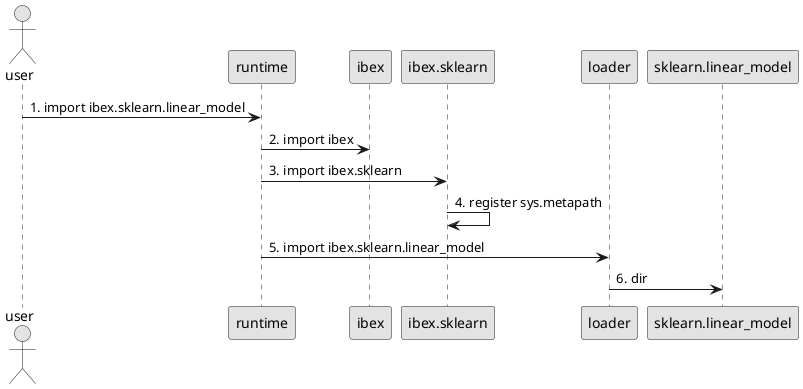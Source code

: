 @startuml

skinparam monochrome true
skinparam shadowing false

actor user

user -> runtime: 1. import ibex.sklearn.linear_model
runtime -> ibex: 2. import ibex
runtime -> ibex.sklearn: 3. import ibex.sklearn
ibex.sklearn -> ibex.sklearn: 4. register sys.metapath
runtime -> loader: 5. import ibex.sklearn.linear_model
loader -> sklearn.linear_model: 6. dir

@enduml
